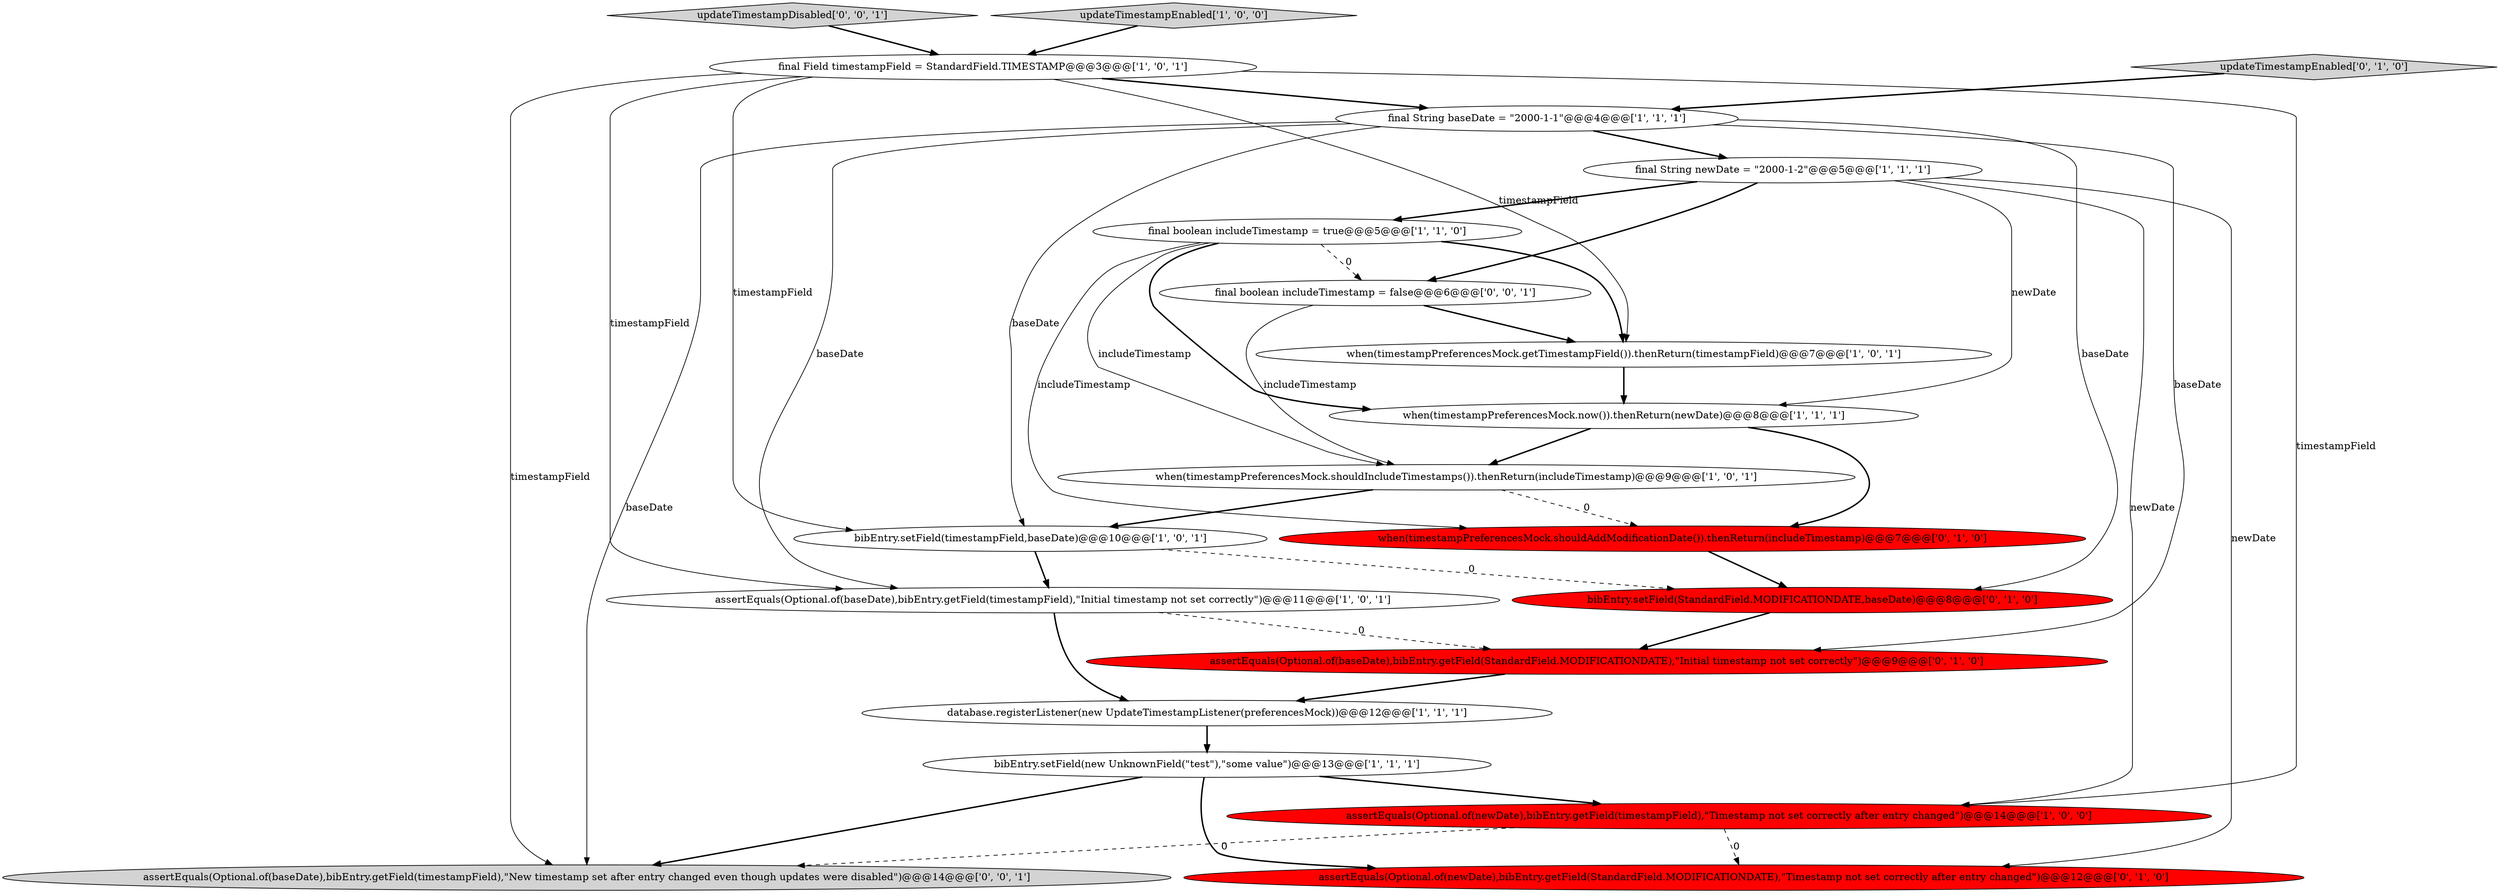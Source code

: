 digraph {
19 [style = filled, label = "assertEquals(Optional.of(baseDate),bibEntry.getField(timestampField),\"New timestamp set after entry changed even though updates were disabled\")@@@14@@@['0', '0', '1']", fillcolor = lightgray, shape = ellipse image = "AAA0AAABBB3BBB"];
2 [style = filled, label = "final boolean includeTimestamp = true@@@5@@@['1', '1', '0']", fillcolor = white, shape = ellipse image = "AAA0AAABBB1BBB"];
14 [style = filled, label = "when(timestampPreferencesMock.shouldAddModificationDate()).thenReturn(includeTimestamp)@@@7@@@['0', '1', '0']", fillcolor = red, shape = ellipse image = "AAA1AAABBB2BBB"];
5 [style = filled, label = "bibEntry.setField(new UnknownField(\"test\"),\"some value\")@@@13@@@['1', '1', '1']", fillcolor = white, shape = ellipse image = "AAA0AAABBB1BBB"];
0 [style = filled, label = "final String newDate = \"2000-1-2\"@@@5@@@['1', '1', '1']", fillcolor = white, shape = ellipse image = "AAA0AAABBB1BBB"];
15 [style = filled, label = "bibEntry.setField(StandardField.MODIFICATIONDATE,baseDate)@@@8@@@['0', '1', '0']", fillcolor = red, shape = ellipse image = "AAA1AAABBB2BBB"];
3 [style = filled, label = "final String baseDate = \"2000-1-1\"@@@4@@@['1', '1', '1']", fillcolor = white, shape = ellipse image = "AAA0AAABBB1BBB"];
20 [style = filled, label = "updateTimestampDisabled['0', '0', '1']", fillcolor = lightgray, shape = diamond image = "AAA0AAABBB3BBB"];
13 [style = filled, label = "updateTimestampEnabled['0', '1', '0']", fillcolor = lightgray, shape = diamond image = "AAA0AAABBB2BBB"];
1 [style = filled, label = "bibEntry.setField(timestampField,baseDate)@@@10@@@['1', '0', '1']", fillcolor = white, shape = ellipse image = "AAA0AAABBB1BBB"];
6 [style = filled, label = "when(timestampPreferencesMock.getTimestampField()).thenReturn(timestampField)@@@7@@@['1', '0', '1']", fillcolor = white, shape = ellipse image = "AAA0AAABBB1BBB"];
7 [style = filled, label = "database.registerListener(new UpdateTimestampListener(preferencesMock))@@@12@@@['1', '1', '1']", fillcolor = white, shape = ellipse image = "AAA0AAABBB1BBB"];
16 [style = filled, label = "assertEquals(Optional.of(newDate),bibEntry.getField(StandardField.MODIFICATIONDATE),\"Timestamp not set correctly after entry changed\")@@@12@@@['0', '1', '0']", fillcolor = red, shape = ellipse image = "AAA1AAABBB2BBB"];
18 [style = filled, label = "final boolean includeTimestamp = false@@@6@@@['0', '0', '1']", fillcolor = white, shape = ellipse image = "AAA0AAABBB3BBB"];
11 [style = filled, label = "assertEquals(Optional.of(baseDate),bibEntry.getField(timestampField),\"Initial timestamp not set correctly\")@@@11@@@['1', '0', '1']", fillcolor = white, shape = ellipse image = "AAA0AAABBB1BBB"];
17 [style = filled, label = "assertEquals(Optional.of(baseDate),bibEntry.getField(StandardField.MODIFICATIONDATE),\"Initial timestamp not set correctly\")@@@9@@@['0', '1', '0']", fillcolor = red, shape = ellipse image = "AAA1AAABBB2BBB"];
10 [style = filled, label = "assertEquals(Optional.of(newDate),bibEntry.getField(timestampField),\"Timestamp not set correctly after entry changed\")@@@14@@@['1', '0', '0']", fillcolor = red, shape = ellipse image = "AAA1AAABBB1BBB"];
8 [style = filled, label = "final Field timestampField = StandardField.TIMESTAMP@@@3@@@['1', '0', '1']", fillcolor = white, shape = ellipse image = "AAA0AAABBB1BBB"];
9 [style = filled, label = "when(timestampPreferencesMock.now()).thenReturn(newDate)@@@8@@@['1', '1', '1']", fillcolor = white, shape = ellipse image = "AAA0AAABBB1BBB"];
12 [style = filled, label = "updateTimestampEnabled['1', '0', '0']", fillcolor = lightgray, shape = diamond image = "AAA0AAABBB1BBB"];
4 [style = filled, label = "when(timestampPreferencesMock.shouldIncludeTimestamps()).thenReturn(includeTimestamp)@@@9@@@['1', '0', '1']", fillcolor = white, shape = ellipse image = "AAA0AAABBB1BBB"];
5->10 [style = bold, label=""];
8->11 [style = solid, label="timestampField"];
2->6 [style = bold, label=""];
8->1 [style = solid, label="timestampField"];
1->15 [style = dashed, label="0"];
10->19 [style = dashed, label="0"];
3->11 [style = solid, label="baseDate"];
9->4 [style = bold, label=""];
0->2 [style = bold, label=""];
8->3 [style = bold, label=""];
0->9 [style = solid, label="newDate"];
3->15 [style = solid, label="baseDate"];
0->16 [style = solid, label="newDate"];
11->17 [style = dashed, label="0"];
2->9 [style = bold, label=""];
3->0 [style = bold, label=""];
1->11 [style = bold, label=""];
17->7 [style = bold, label=""];
5->16 [style = bold, label=""];
5->19 [style = bold, label=""];
2->14 [style = solid, label="includeTimestamp"];
15->17 [style = bold, label=""];
7->5 [style = bold, label=""];
20->8 [style = bold, label=""];
8->10 [style = solid, label="timestampField"];
18->4 [style = solid, label="includeTimestamp"];
13->3 [style = bold, label=""];
3->19 [style = solid, label="baseDate"];
18->6 [style = bold, label=""];
12->8 [style = bold, label=""];
8->19 [style = solid, label="timestampField"];
9->14 [style = bold, label=""];
2->18 [style = dashed, label="0"];
0->18 [style = bold, label=""];
14->15 [style = bold, label=""];
4->1 [style = bold, label=""];
4->14 [style = dashed, label="0"];
10->16 [style = dashed, label="0"];
6->9 [style = bold, label=""];
3->17 [style = solid, label="baseDate"];
8->6 [style = solid, label="timestampField"];
11->7 [style = bold, label=""];
2->4 [style = solid, label="includeTimestamp"];
3->1 [style = solid, label="baseDate"];
0->10 [style = solid, label="newDate"];
}
